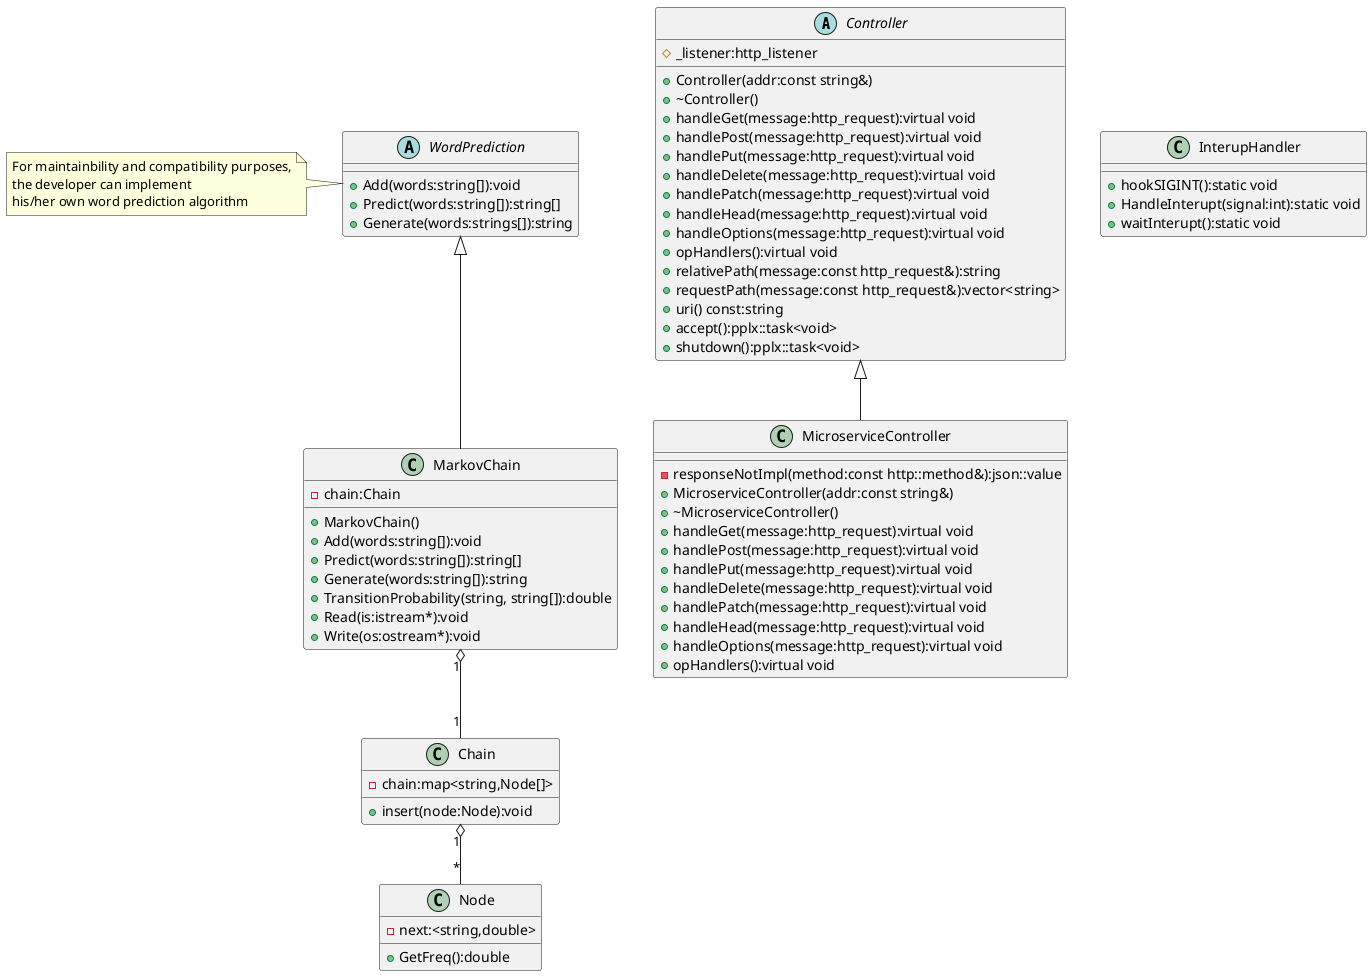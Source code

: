 @startuml Markov Playground

skinparam classFontSize 16
skinparam ClassAttributeFontSize 14

abstract Controller {
    #_listener:http_listener
    +Controller(addr:const string&)
    +~Controller()
    +handleGet(message:http_request):virtual void
    +handlePost(message:http_request):virtual void
    +handlePut(message:http_request):virtual void
    +handleDelete(message:http_request):virtual void
    +handlePatch(message:http_request):virtual void
    +handleHead(message:http_request):virtual void
    +handleOptions(message:http_request):virtual void
    +opHandlers():virtual void
    +relativePath(message:const http_request&):string
    +requestPath(message:const http_request&):vector<string>
    +uri() const:string
    +accept():pplx::task<void>
    +shutdown():pplx::task<void>
}

class MicroserviceController {
    -responseNotImpl(method:const http::method&):json::value
    +MicroserviceController(addr:const string&)
    +~MicroserviceController()
    +handleGet(message:http_request):virtual void
    +handlePost(message:http_request):virtual void
    +handlePut(message:http_request):virtual void
    +handleDelete(message:http_request):virtual void
    +handlePatch(message:http_request):virtual void
    +handleHead(message:http_request):virtual void
    +handleOptions(message:http_request):virtual void
    +opHandlers():virtual void
}

class InterupHandler {
    +hookSIGINT():static void
    +HandleInterupt(signal:int):static void
    +waitInterupt():static void
}

Controller <|-- MicroserviceController

abstract class WordPrediction {
    {method}+Add(words:string[]):void
    {method}+Predict(words:string[]):string[]
    {method}+Generate(words:strings[]):string
}

Class MarkovChain {
    {field}-chain:Chain
    {method}+MarkovChain()
    {method}+Add(words:string[]):void
    {method}+Predict(words:string[]):string[]
    {method}+Generate(words:string[]):string
    {method}+TransitionProbability(string, string[]):double
    {method}+Read(is:istream*):void
    {method}+Write(os:ostream*):void
}

class Chain {
    {field}-chain:map<string,Node[]>
    {method}+insert(node:Node):void
}

class Node {
    {field}-next:<string,double>
    {method}+GetFreq():double
}

' Word prediction
WordPrediction <|-- MarkovChain
MarkovChain "1" o-- "1" Chain
Chain "1" o-- "*" Node

note left of WordPrediction : For maintainbility and compatibility purposes,\nthe developer can implement\nhis/her own word prediction algorithm

@enduml